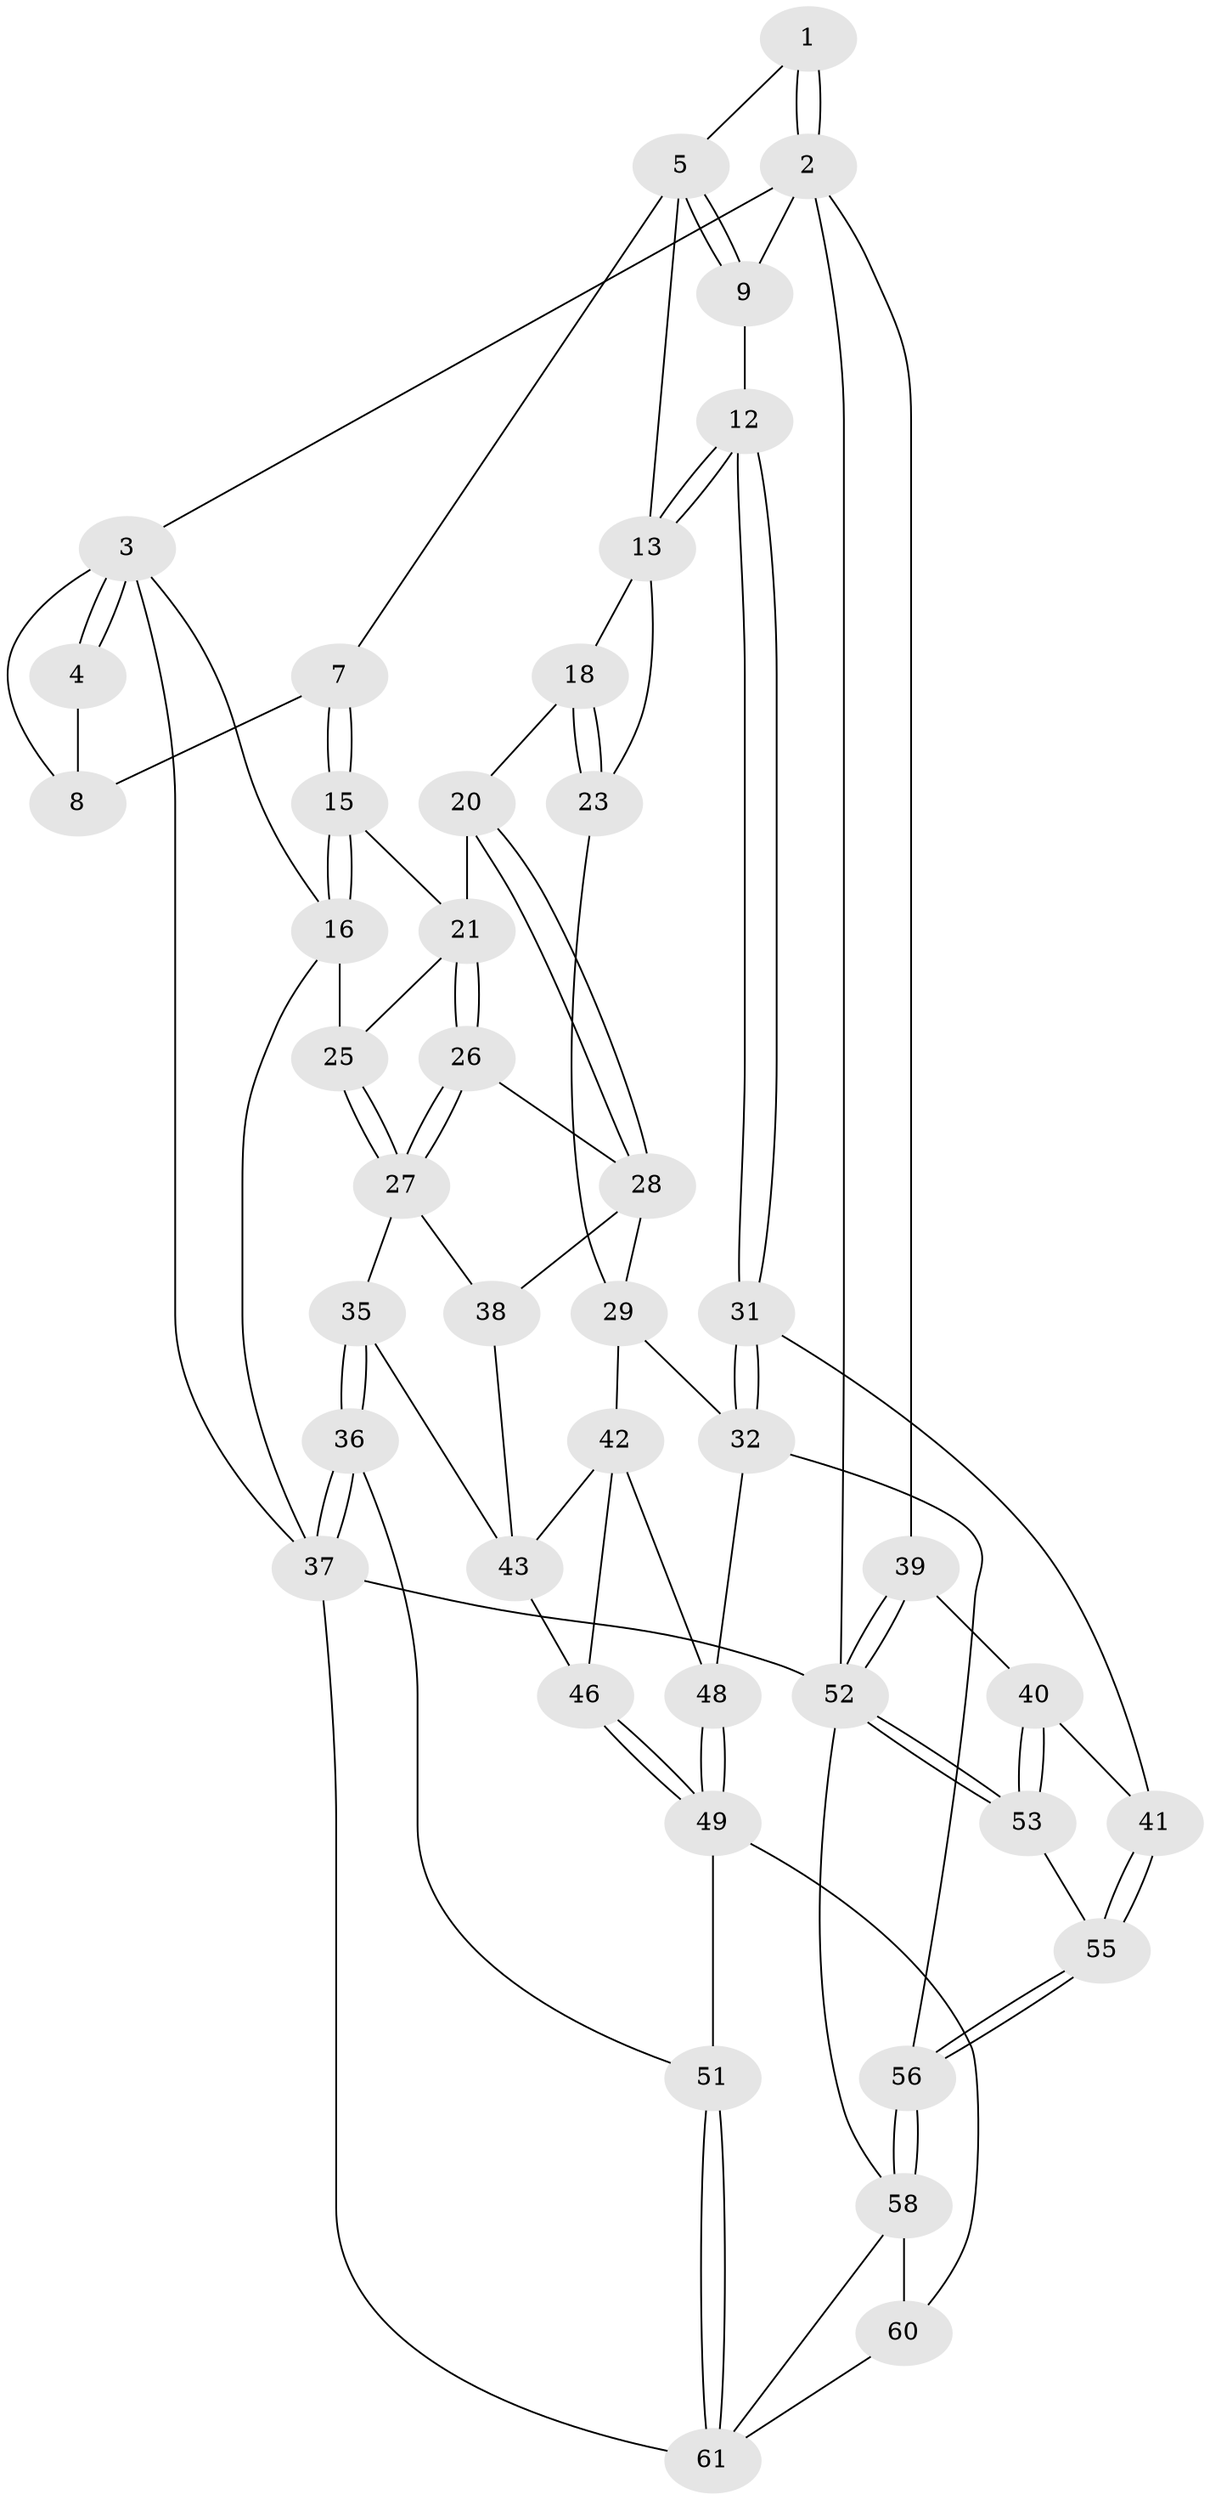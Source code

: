// original degree distribution, {3: 0.03225806451612903, 6: 0.25806451612903225, 4: 0.2903225806451613, 5: 0.41935483870967744}
// Generated by graph-tools (version 1.1) at 2025/11/02/27/25 16:11:56]
// undirected, 43 vertices, 98 edges
graph export_dot {
graph [start="1"]
  node [color=gray90,style=filled];
  1 [pos="+0.7624807231416355+0"];
  2 [pos="+1+0",super="+10"];
  3 [pos="+0+0",super="+11"];
  4 [pos="+0.2797589801563342+0"];
  5 [pos="+0.7638637023994348+0",super="+6"];
  7 [pos="+0.3539293665092931+0.09854097615116028"];
  8 [pos="+0.3027554183026425+0.01926623698619223"];
  9 [pos="+0.9672291824725848+0.28682651627081046"];
  12 [pos="+0.9054189869478493+0.3203291925146407"];
  13 [pos="+0.7278465024005657+0.28079436551162684",super="+14"];
  15 [pos="+0.35068030795990346+0.26302883362686147"];
  16 [pos="+0.1955116682351288+0.34804478963982266",super="+17"];
  18 [pos="+0.562232508719573+0.2696214006132826",super="+19"];
  20 [pos="+0.442804546632456+0.32697942548269915"];
  21 [pos="+0.396619731348783+0.30977008690617813",super="+22"];
  23 [pos="+0.6123768274101945+0.35695899784014873",super="+24"];
  25 [pos="+0.3037397322083967+0.4418705735819091"];
  26 [pos="+0.375339578416219+0.4492465001163239"];
  27 [pos="+0.3364528514504337+0.5190212577486948",super="+34"];
  28 [pos="+0.5016588715332272+0.4247940893766801",super="+30"];
  29 [pos="+0.6055276094500909+0.46859539654771015",super="+33"];
  31 [pos="+0.7368831254406888+0.5256495945435183"];
  32 [pos="+0.7268899380601338+0.5314108625499087",super="+47"];
  35 [pos="+0.2886683095763045+0.6068260570966547"];
  36 [pos="+0.2519090592496544+0.639852980112448"];
  37 [pos="+0+0.6535737087311057",super="+57"];
  38 [pos="+0.43660714145054563+0.5142939982242006"];
  39 [pos="+1+0.32771300772936496"];
  40 [pos="+0.9186233788114188+0.6021254809395037"];
  41 [pos="+0.894650402230686+0.6059270900487865"];
  42 [pos="+0.5191918809098829+0.5819633581741769",super="+45"];
  43 [pos="+0.4910741897466359+0.5821915512877917",super="+44"];
  46 [pos="+0.452678800999556+0.6209673129739913"];
  48 [pos="+0.5728959144033428+0.7408606018879675"];
  49 [pos="+0.49837991841346857+0.7847188057325124",super="+50"];
  51 [pos="+0.38343536388638766+0.7691189993193662"];
  52 [pos="+1+0.6681759088269038",super="+54"];
  53 [pos="+1+0.6756054098215525"];
  55 [pos="+0.889412210852281+0.7406933072625216"];
  56 [pos="+0.8077696648691258+0.8499751693556096"];
  58 [pos="+0.9194960524012173+1",super="+59"];
  60 [pos="+0.465989959187879+0.847204727246854"];
  61 [pos="+0+1",super="+62"];
  1 -- 2;
  1 -- 2;
  1 -- 5;
  2 -- 3;
  2 -- 9;
  2 -- 39;
  2 -- 52;
  3 -- 4;
  3 -- 4;
  3 -- 8;
  3 -- 16;
  3 -- 37;
  4 -- 8;
  5 -- 9;
  5 -- 9;
  5 -- 7;
  5 -- 13;
  7 -- 8;
  7 -- 15;
  7 -- 15;
  9 -- 12;
  12 -- 13;
  12 -- 13;
  12 -- 31;
  12 -- 31;
  13 -- 23;
  13 -- 18;
  15 -- 16;
  15 -- 16;
  15 -- 21;
  16 -- 25;
  16 -- 37;
  18 -- 23 [weight=2];
  18 -- 23;
  18 -- 20;
  20 -- 21;
  20 -- 28;
  20 -- 28;
  21 -- 26;
  21 -- 26;
  21 -- 25;
  23 -- 29;
  25 -- 27;
  25 -- 27;
  26 -- 27;
  26 -- 27;
  26 -- 28;
  27 -- 35;
  27 -- 38;
  28 -- 29;
  28 -- 38;
  29 -- 32;
  29 -- 42;
  31 -- 32;
  31 -- 32;
  31 -- 41;
  32 -- 48;
  32 -- 56;
  35 -- 36;
  35 -- 36;
  35 -- 43;
  36 -- 37;
  36 -- 37;
  36 -- 51;
  37 -- 61;
  37 -- 52;
  38 -- 43;
  39 -- 40;
  39 -- 52;
  39 -- 52;
  40 -- 41;
  40 -- 53;
  40 -- 53;
  41 -- 55;
  41 -- 55;
  42 -- 43;
  42 -- 48;
  42 -- 46;
  43 -- 46;
  46 -- 49;
  46 -- 49;
  48 -- 49;
  48 -- 49;
  49 -- 51;
  49 -- 60;
  51 -- 61;
  51 -- 61;
  52 -- 53;
  52 -- 53;
  52 -- 58;
  53 -- 55;
  55 -- 56;
  55 -- 56;
  56 -- 58;
  56 -- 58;
  58 -- 60;
  58 -- 61;
  60 -- 61;
}
